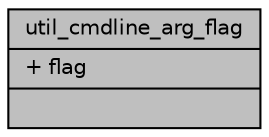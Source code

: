 digraph "util_cmdline_arg_flag"
{
 // LATEX_PDF_SIZE
  edge [fontname="Helvetica",fontsize="10",labelfontname="Helvetica",labelfontsize="10"];
  node [fontname="Helvetica",fontsize="10",shape=record];
  Node1 [label="{util_cmdline_arg_flag\n|+ flag\l|}",height=0.2,width=0.4,color="black", fillcolor="grey75", style="filled", fontcolor="black",tooltip=" "];
}
